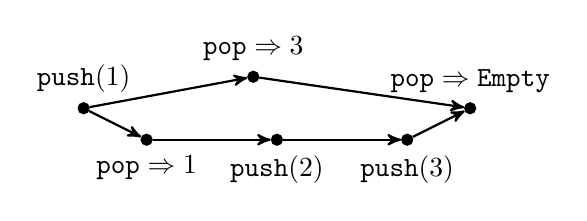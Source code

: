 %!TEX root = ../draft.tex
\begin{tikzpicture}[node distance=.8cm]

\tikzstyle{node}=[minimum size=0pt]
\tikzstyle{nnode}=[minimum size=0pt,inner sep=0pt]
\tikzstyle{lnode}=[circle,draw,minimum size=4pt,inner sep=0pt,fill]
%\node[nnode] (x0) [] at (0,0) {};
\node[lnode] (x1)  [label=above:${\tt push}(1)$] at (0,0) {}; %right=4cm of x0,
\node[lnode] (x2)  [right=2cm of x1,yshift=4mm,label=above:${\tt pop} \Rightarrow 3$] {}; 
\node[lnode] (x3)  [right of=x1,yshift=-4mm,label=below:${\tt pop} \Rightarrow 1$] {}; 

\node[lnode] (x4)  [right=1.5cm of x3,label=below:${\tt push}(2)$] {};
\node[lnode] (x5)  [right=1.5cm of x4,label=below:${\tt push}(3)$] {};

\node[lnode] (x6)  [right of=x5,yshift=4mm,label=above:${\tt pop}\Rightarrow {\tt Empty}$] {};

\draw[->,>=stealth',thick] (x1) -- (x2); 
\draw[->,>=stealth',thick] (x1) -- (x3); 
\draw[->,>=stealth',thick] (x3) -- (x4); 
\draw[->,>=stealth',thick] (x4) -- (x5); 
\draw[->,>=stealth',thick] (x5) -- (x6); 
\draw[->,>=stealth',thick] (x2) -- (x6); 


\end{tikzpicture}
